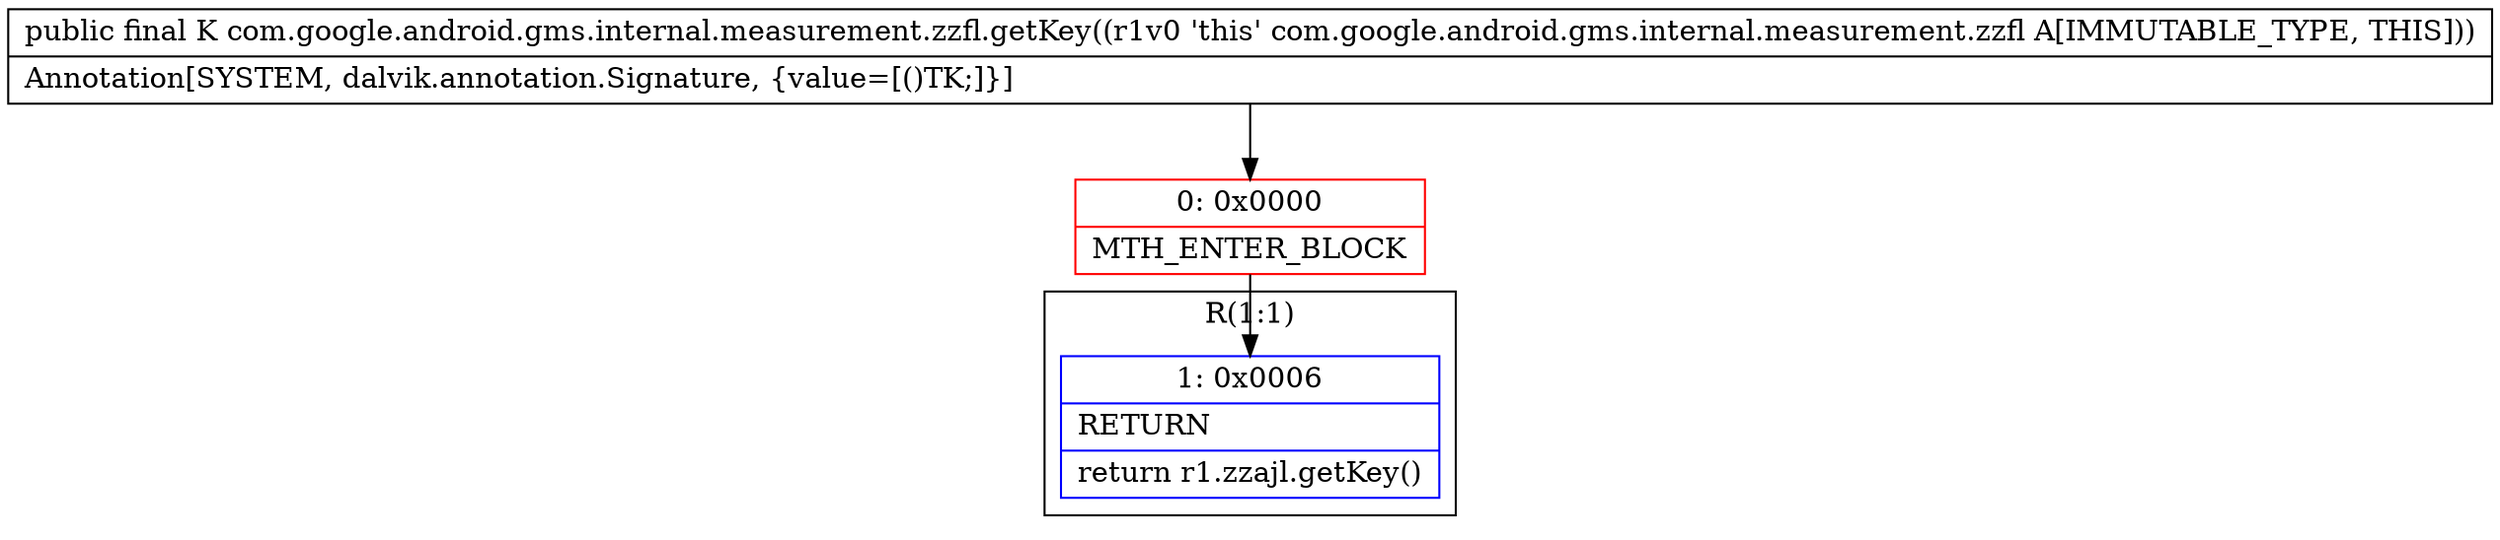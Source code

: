 digraph "CFG forcom.google.android.gms.internal.measurement.zzfl.getKey()Ljava\/lang\/Object;" {
subgraph cluster_Region_253292129 {
label = "R(1:1)";
node [shape=record,color=blue];
Node_1 [shape=record,label="{1\:\ 0x0006|RETURN\l|return r1.zzajl.getKey()\l}"];
}
Node_0 [shape=record,color=red,label="{0\:\ 0x0000|MTH_ENTER_BLOCK\l}"];
MethodNode[shape=record,label="{public final K com.google.android.gms.internal.measurement.zzfl.getKey((r1v0 'this' com.google.android.gms.internal.measurement.zzfl A[IMMUTABLE_TYPE, THIS]))  | Annotation[SYSTEM, dalvik.annotation.Signature, \{value=[()TK;]\}]\l}"];
MethodNode -> Node_0;
Node_0 -> Node_1;
}

